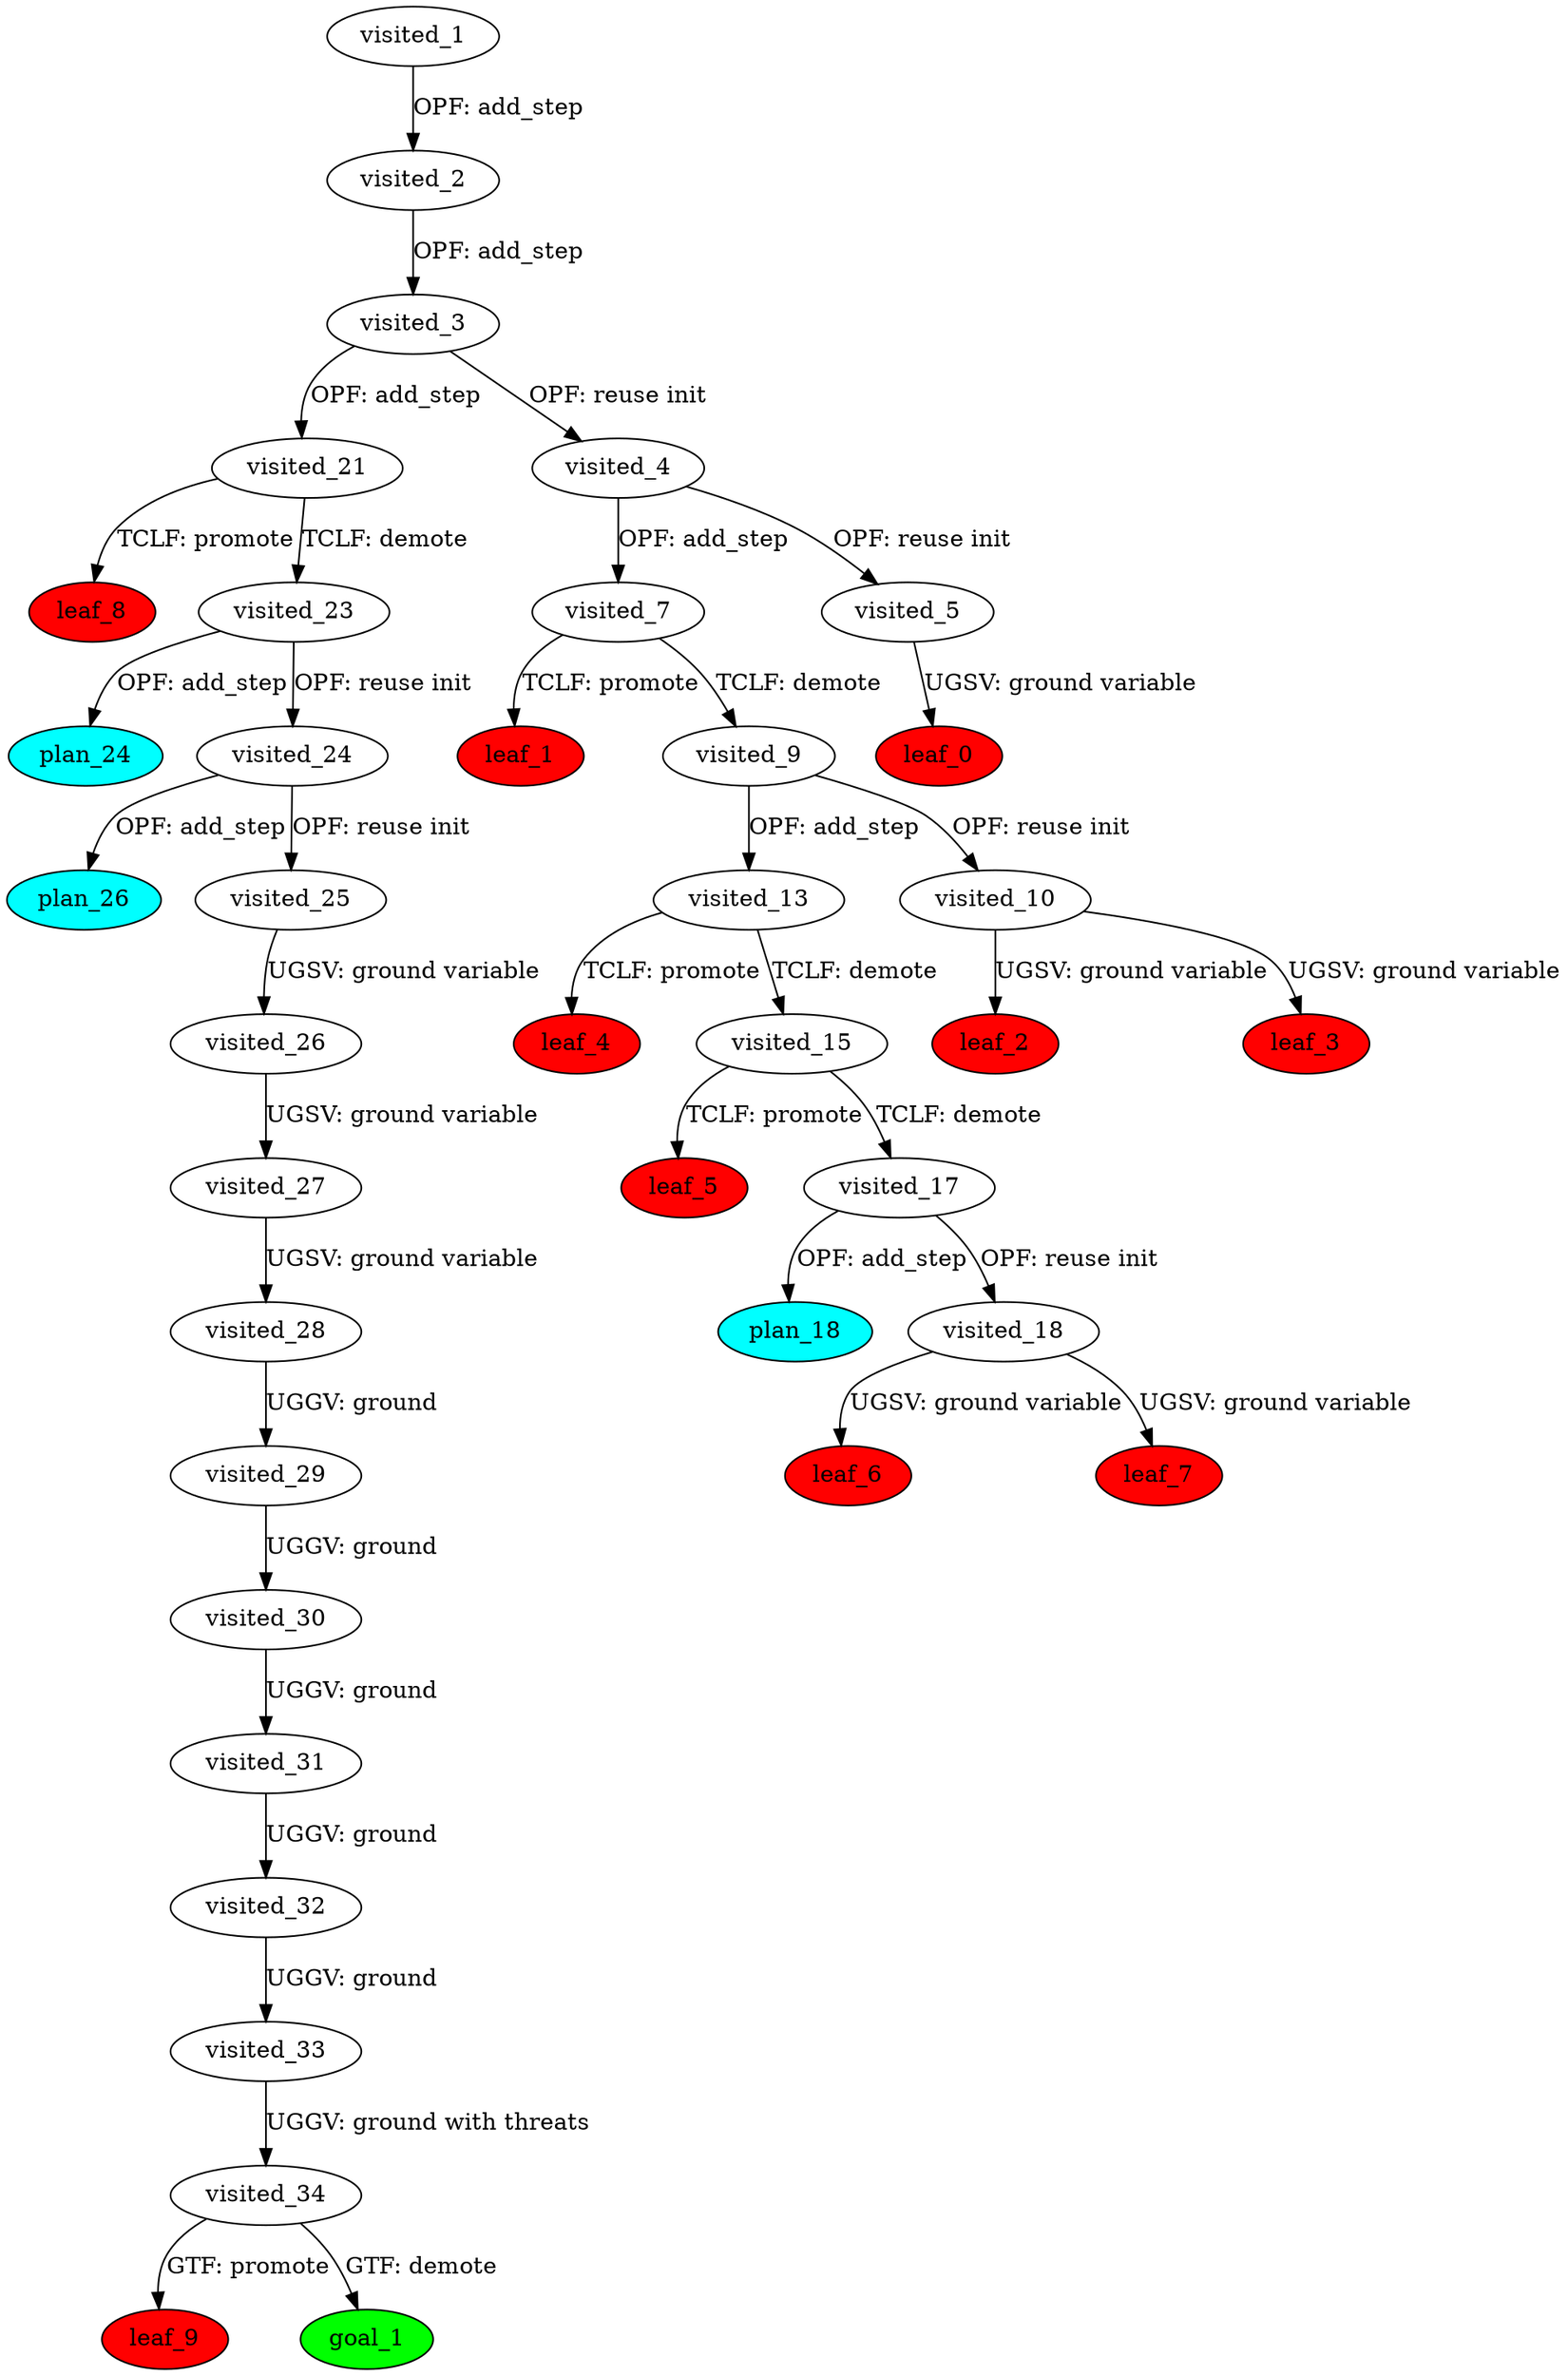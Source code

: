 digraph {
	"ee4205ee-a52f-c3ec-eb4e-2281b184d1fc" [label=plan_0 fillcolor=cyan style=filled]
	"ee4205ee-a52f-c3ec-eb4e-2281b184d1fc" [label=visited_1 fillcolor=white style=filled]
	"7eccdaf4-c413-4dc2-c5c5-ae8abe15ad12" [label=plan_1 fillcolor=cyan style=filled]
	"ee4205ee-a52f-c3ec-eb4e-2281b184d1fc" -> "7eccdaf4-c413-4dc2-c5c5-ae8abe15ad12" [label="OPF: add_step"]
	"7eccdaf4-c413-4dc2-c5c5-ae8abe15ad12" [label=visited_2 fillcolor=white style=filled]
	"dcb91d5f-593c-572b-4347-dbca7321a8b2" [label=plan_2 fillcolor=cyan style=filled]
	"7eccdaf4-c413-4dc2-c5c5-ae8abe15ad12" -> "dcb91d5f-593c-572b-4347-dbca7321a8b2" [label="OPF: add_step"]
	"dcb91d5f-593c-572b-4347-dbca7321a8b2" [label=visited_3 fillcolor=white style=filled]
	"4aea1b8f-b43c-de0a-fa9f-c10e52daf681" [label=plan_3 fillcolor=cyan style=filled]
	"dcb91d5f-593c-572b-4347-dbca7321a8b2" -> "4aea1b8f-b43c-de0a-fa9f-c10e52daf681" [label="OPF: add_step"]
	"64880945-ad1d-b537-d7f3-4368c2efeecb" [label=plan_4 fillcolor=cyan style=filled]
	"dcb91d5f-593c-572b-4347-dbca7321a8b2" -> "64880945-ad1d-b537-d7f3-4368c2efeecb" [label="OPF: reuse init"]
	"64880945-ad1d-b537-d7f3-4368c2efeecb" [label=visited_4 fillcolor=white style=filled]
	"a1e518a2-93d2-28d4-2465-5c397d4d2add" [label=plan_5 fillcolor=cyan style=filled]
	"64880945-ad1d-b537-d7f3-4368c2efeecb" -> "a1e518a2-93d2-28d4-2465-5c397d4d2add" [label="OPF: add_step"]
	"b28187c4-aa05-5442-a284-e8fd755cee2a" [label=plan_6 fillcolor=cyan style=filled]
	"64880945-ad1d-b537-d7f3-4368c2efeecb" -> "b28187c4-aa05-5442-a284-e8fd755cee2a" [label="OPF: reuse init"]
	"b28187c4-aa05-5442-a284-e8fd755cee2a" [label=visited_5 fillcolor=white style=filled]
	"cbb18c79-1036-708d-d9a0-90075bb47c18" [label=plan_7 fillcolor=cyan style=filled]
	"b28187c4-aa05-5442-a284-e8fd755cee2a" -> "cbb18c79-1036-708d-d9a0-90075bb47c18" [label="UGSV: ground variable"]
	"cbb18c79-1036-708d-d9a0-90075bb47c18" [label=visited_6 fillcolor=white style=filled]
	"cbb18c79-1036-708d-d9a0-90075bb47c18" [label=leaf_0 fillcolor=red style=filled]
	"a1e518a2-93d2-28d4-2465-5c397d4d2add" [label=visited_7 fillcolor=white style=filled]
	"216e9fe5-93f3-7596-8c1c-8b0556771f36" [label=plan_8 fillcolor=cyan style=filled]
	"a1e518a2-93d2-28d4-2465-5c397d4d2add" -> "216e9fe5-93f3-7596-8c1c-8b0556771f36" [label="TCLF: promote"]
	"c9ce44bd-7c3f-1add-da38-5db590eeb067" [label=plan_9 fillcolor=cyan style=filled]
	"a1e518a2-93d2-28d4-2465-5c397d4d2add" -> "c9ce44bd-7c3f-1add-da38-5db590eeb067" [label="TCLF: demote"]
	"216e9fe5-93f3-7596-8c1c-8b0556771f36" [label=visited_8 fillcolor=white style=filled]
	"216e9fe5-93f3-7596-8c1c-8b0556771f36" [label=leaf_1 fillcolor=red style=filled]
	"c9ce44bd-7c3f-1add-da38-5db590eeb067" [label=visited_9 fillcolor=white style=filled]
	"c3231466-aebb-b90e-e4e7-51de57ff51d9" [label=plan_10 fillcolor=cyan style=filled]
	"c9ce44bd-7c3f-1add-da38-5db590eeb067" -> "c3231466-aebb-b90e-e4e7-51de57ff51d9" [label="OPF: add_step"]
	"1519830c-4019-8303-5c45-7e4da79313b8" [label=plan_11 fillcolor=cyan style=filled]
	"c9ce44bd-7c3f-1add-da38-5db590eeb067" -> "1519830c-4019-8303-5c45-7e4da79313b8" [label="OPF: reuse init"]
	"1519830c-4019-8303-5c45-7e4da79313b8" [label=visited_10 fillcolor=white style=filled]
	"a61f0b96-e75f-745a-aa1d-3fc65f31273d" [label=plan_12 fillcolor=cyan style=filled]
	"1519830c-4019-8303-5c45-7e4da79313b8" -> "a61f0b96-e75f-745a-aa1d-3fc65f31273d" [label="UGSV: ground variable"]
	"a0279a18-6576-a410-0d41-ee472a5fda18" [label=plan_13 fillcolor=cyan style=filled]
	"1519830c-4019-8303-5c45-7e4da79313b8" -> "a0279a18-6576-a410-0d41-ee472a5fda18" [label="UGSV: ground variable"]
	"a61f0b96-e75f-745a-aa1d-3fc65f31273d" [label=visited_11 fillcolor=white style=filled]
	"a61f0b96-e75f-745a-aa1d-3fc65f31273d" [label=leaf_2 fillcolor=red style=filled]
	"a0279a18-6576-a410-0d41-ee472a5fda18" [label=visited_12 fillcolor=white style=filled]
	"a0279a18-6576-a410-0d41-ee472a5fda18" [label=leaf_3 fillcolor=red style=filled]
	"c3231466-aebb-b90e-e4e7-51de57ff51d9" [label=visited_13 fillcolor=white style=filled]
	"71efe72a-ae13-591e-84fa-4c7239e7a4f1" [label=plan_14 fillcolor=cyan style=filled]
	"c3231466-aebb-b90e-e4e7-51de57ff51d9" -> "71efe72a-ae13-591e-84fa-4c7239e7a4f1" [label="TCLF: promote"]
	"57f479b5-b212-a6ee-0210-63710260a123" [label=plan_15 fillcolor=cyan style=filled]
	"c3231466-aebb-b90e-e4e7-51de57ff51d9" -> "57f479b5-b212-a6ee-0210-63710260a123" [label="TCLF: demote"]
	"71efe72a-ae13-591e-84fa-4c7239e7a4f1" [label=visited_14 fillcolor=white style=filled]
	"71efe72a-ae13-591e-84fa-4c7239e7a4f1" [label=leaf_4 fillcolor=red style=filled]
	"57f479b5-b212-a6ee-0210-63710260a123" [label=visited_15 fillcolor=white style=filled]
	"dc3f42e0-fcf7-b842-1edf-3bfad12e0eb5" [label=plan_16 fillcolor=cyan style=filled]
	"57f479b5-b212-a6ee-0210-63710260a123" -> "dc3f42e0-fcf7-b842-1edf-3bfad12e0eb5" [label="TCLF: promote"]
	"7a4a902f-21d6-3b0f-b1ac-040d6c1cc405" [label=plan_17 fillcolor=cyan style=filled]
	"57f479b5-b212-a6ee-0210-63710260a123" -> "7a4a902f-21d6-3b0f-b1ac-040d6c1cc405" [label="TCLF: demote"]
	"dc3f42e0-fcf7-b842-1edf-3bfad12e0eb5" [label=visited_16 fillcolor=white style=filled]
	"dc3f42e0-fcf7-b842-1edf-3bfad12e0eb5" [label=leaf_5 fillcolor=red style=filled]
	"7a4a902f-21d6-3b0f-b1ac-040d6c1cc405" [label=visited_17 fillcolor=white style=filled]
	"16de66c9-6210-def6-3a9c-43081221cddf" [label=plan_18 fillcolor=cyan style=filled]
	"7a4a902f-21d6-3b0f-b1ac-040d6c1cc405" -> "16de66c9-6210-def6-3a9c-43081221cddf" [label="OPF: add_step"]
	"9db7284b-6965-d1d1-eb7e-2e6426c0747e" [label=plan_19 fillcolor=cyan style=filled]
	"7a4a902f-21d6-3b0f-b1ac-040d6c1cc405" -> "9db7284b-6965-d1d1-eb7e-2e6426c0747e" [label="OPF: reuse init"]
	"9db7284b-6965-d1d1-eb7e-2e6426c0747e" [label=visited_18 fillcolor=white style=filled]
	"379d58f9-dc26-8108-7140-11a1afc2ccfc" [label=plan_20 fillcolor=cyan style=filled]
	"9db7284b-6965-d1d1-eb7e-2e6426c0747e" -> "379d58f9-dc26-8108-7140-11a1afc2ccfc" [label="UGSV: ground variable"]
	"23d7e6a1-19b8-14fc-e587-1d8916312fc6" [label=plan_21 fillcolor=cyan style=filled]
	"9db7284b-6965-d1d1-eb7e-2e6426c0747e" -> "23d7e6a1-19b8-14fc-e587-1d8916312fc6" [label="UGSV: ground variable"]
	"379d58f9-dc26-8108-7140-11a1afc2ccfc" [label=visited_19 fillcolor=white style=filled]
	"379d58f9-dc26-8108-7140-11a1afc2ccfc" [label=leaf_6 fillcolor=red style=filled]
	"23d7e6a1-19b8-14fc-e587-1d8916312fc6" [label=visited_20 fillcolor=white style=filled]
	"23d7e6a1-19b8-14fc-e587-1d8916312fc6" [label=leaf_7 fillcolor=red style=filled]
	"4aea1b8f-b43c-de0a-fa9f-c10e52daf681" [label=visited_21 fillcolor=white style=filled]
	"b89f3a92-999a-1d86-99db-13028dab66d3" [label=plan_22 fillcolor=cyan style=filled]
	"4aea1b8f-b43c-de0a-fa9f-c10e52daf681" -> "b89f3a92-999a-1d86-99db-13028dab66d3" [label="TCLF: promote"]
	"f0f7ad22-c76a-8e0f-48f0-91f09b8b38ae" [label=plan_23 fillcolor=cyan style=filled]
	"4aea1b8f-b43c-de0a-fa9f-c10e52daf681" -> "f0f7ad22-c76a-8e0f-48f0-91f09b8b38ae" [label="TCLF: demote"]
	"b89f3a92-999a-1d86-99db-13028dab66d3" [label=visited_22 fillcolor=white style=filled]
	"b89f3a92-999a-1d86-99db-13028dab66d3" [label=leaf_8 fillcolor=red style=filled]
	"f0f7ad22-c76a-8e0f-48f0-91f09b8b38ae" [label=visited_23 fillcolor=white style=filled]
	"d8d994b8-d90f-74e9-06dd-f6cab0c30a59" [label=plan_24 fillcolor=cyan style=filled]
	"f0f7ad22-c76a-8e0f-48f0-91f09b8b38ae" -> "d8d994b8-d90f-74e9-06dd-f6cab0c30a59" [label="OPF: add_step"]
	"6307d4d1-21c9-a15d-5104-5a16ef15ab72" [label=plan_25 fillcolor=cyan style=filled]
	"f0f7ad22-c76a-8e0f-48f0-91f09b8b38ae" -> "6307d4d1-21c9-a15d-5104-5a16ef15ab72" [label="OPF: reuse init"]
	"6307d4d1-21c9-a15d-5104-5a16ef15ab72" [label=visited_24 fillcolor=white style=filled]
	"6bbdb66f-9181-6091-d6c6-f45cdc5e4e78" [label=plan_26 fillcolor=cyan style=filled]
	"6307d4d1-21c9-a15d-5104-5a16ef15ab72" -> "6bbdb66f-9181-6091-d6c6-f45cdc5e4e78" [label="OPF: add_step"]
	"15669e36-4708-203b-2716-10c19db54283" [label=plan_27 fillcolor=cyan style=filled]
	"6307d4d1-21c9-a15d-5104-5a16ef15ab72" -> "15669e36-4708-203b-2716-10c19db54283" [label="OPF: reuse init"]
	"15669e36-4708-203b-2716-10c19db54283" [label=visited_25 fillcolor=white style=filled]
	"ebc1bb52-82e4-dd4a-143a-c1c54f560ed5" [label=plan_28 fillcolor=cyan style=filled]
	"15669e36-4708-203b-2716-10c19db54283" -> "ebc1bb52-82e4-dd4a-143a-c1c54f560ed5" [label="UGSV: ground variable"]
	"ebc1bb52-82e4-dd4a-143a-c1c54f560ed5" [label=visited_26 fillcolor=white style=filled]
	"9620bee6-6406-face-53a5-e8508950ddd6" [label=plan_29 fillcolor=cyan style=filled]
	"ebc1bb52-82e4-dd4a-143a-c1c54f560ed5" -> "9620bee6-6406-face-53a5-e8508950ddd6" [label="UGSV: ground variable"]
	"9620bee6-6406-face-53a5-e8508950ddd6" [label=visited_27 fillcolor=white style=filled]
	"f413db19-bade-8d5d-6fff-15ccb2dc6c34" [label=plan_30 fillcolor=cyan style=filled]
	"9620bee6-6406-face-53a5-e8508950ddd6" -> "f413db19-bade-8d5d-6fff-15ccb2dc6c34" [label="UGSV: ground variable"]
	"f413db19-bade-8d5d-6fff-15ccb2dc6c34" [label=visited_28 fillcolor=white style=filled]
	"3e9639ba-0ed2-ec9d-3d17-5712d8b22277" [label=plan_31 fillcolor=cyan style=filled]
	"f413db19-bade-8d5d-6fff-15ccb2dc6c34" -> "3e9639ba-0ed2-ec9d-3d17-5712d8b22277" [label="UGGV: ground"]
	"3e9639ba-0ed2-ec9d-3d17-5712d8b22277" [label=visited_29 fillcolor=white style=filled]
	"1db14bfc-6f3a-5115-ecb4-678c16120aa6" [label=plan_32 fillcolor=cyan style=filled]
	"3e9639ba-0ed2-ec9d-3d17-5712d8b22277" -> "1db14bfc-6f3a-5115-ecb4-678c16120aa6" [label="UGGV: ground"]
	"1db14bfc-6f3a-5115-ecb4-678c16120aa6" [label=visited_30 fillcolor=white style=filled]
	"0e165b12-9bdc-70d1-9cbf-7b8c74102d5d" [label=plan_33 fillcolor=cyan style=filled]
	"1db14bfc-6f3a-5115-ecb4-678c16120aa6" -> "0e165b12-9bdc-70d1-9cbf-7b8c74102d5d" [label="UGGV: ground"]
	"0e165b12-9bdc-70d1-9cbf-7b8c74102d5d" [label=visited_31 fillcolor=white style=filled]
	"a8761e85-bddf-a03a-aa84-30f84f2da233" [label=plan_34 fillcolor=cyan style=filled]
	"0e165b12-9bdc-70d1-9cbf-7b8c74102d5d" -> "a8761e85-bddf-a03a-aa84-30f84f2da233" [label="UGGV: ground"]
	"a8761e85-bddf-a03a-aa84-30f84f2da233" [label=visited_32 fillcolor=white style=filled]
	"033e02f7-1e93-d127-2cf7-2140bd9bc648" [label=plan_35 fillcolor=cyan style=filled]
	"a8761e85-bddf-a03a-aa84-30f84f2da233" -> "033e02f7-1e93-d127-2cf7-2140bd9bc648" [label="UGGV: ground"]
	"033e02f7-1e93-d127-2cf7-2140bd9bc648" [label=visited_33 fillcolor=white style=filled]
	"58c1aad6-f3f8-dea4-7f14-eafa29f0ef7c" [label=plan_36 fillcolor=cyan style=filled]
	"033e02f7-1e93-d127-2cf7-2140bd9bc648" -> "58c1aad6-f3f8-dea4-7f14-eafa29f0ef7c" [label="UGGV: ground with threats"]
	"58c1aad6-f3f8-dea4-7f14-eafa29f0ef7c" [label=visited_34 fillcolor=white style=filled]
	"d28fcf68-c871-d7b3-8468-b74d85e3ade5" [label=plan_37 fillcolor=cyan style=filled]
	"58c1aad6-f3f8-dea4-7f14-eafa29f0ef7c" -> "d28fcf68-c871-d7b3-8468-b74d85e3ade5" [label="GTF: promote"]
	"5f32d5d8-2abe-1585-425e-0259b88416d2" [label=plan_38 fillcolor=cyan style=filled]
	"58c1aad6-f3f8-dea4-7f14-eafa29f0ef7c" -> "5f32d5d8-2abe-1585-425e-0259b88416d2" [label="GTF: demote"]
	"d28fcf68-c871-d7b3-8468-b74d85e3ade5" [label=visited_35 fillcolor=white style=filled]
	"d28fcf68-c871-d7b3-8468-b74d85e3ade5" [label=leaf_9 fillcolor=red style=filled]
	"5f32d5d8-2abe-1585-425e-0259b88416d2" [label=visited_36 fillcolor=white style=filled]
	"5f32d5d8-2abe-1585-425e-0259b88416d2" [label=goal_1 fillcolor=green style=filled]
}
